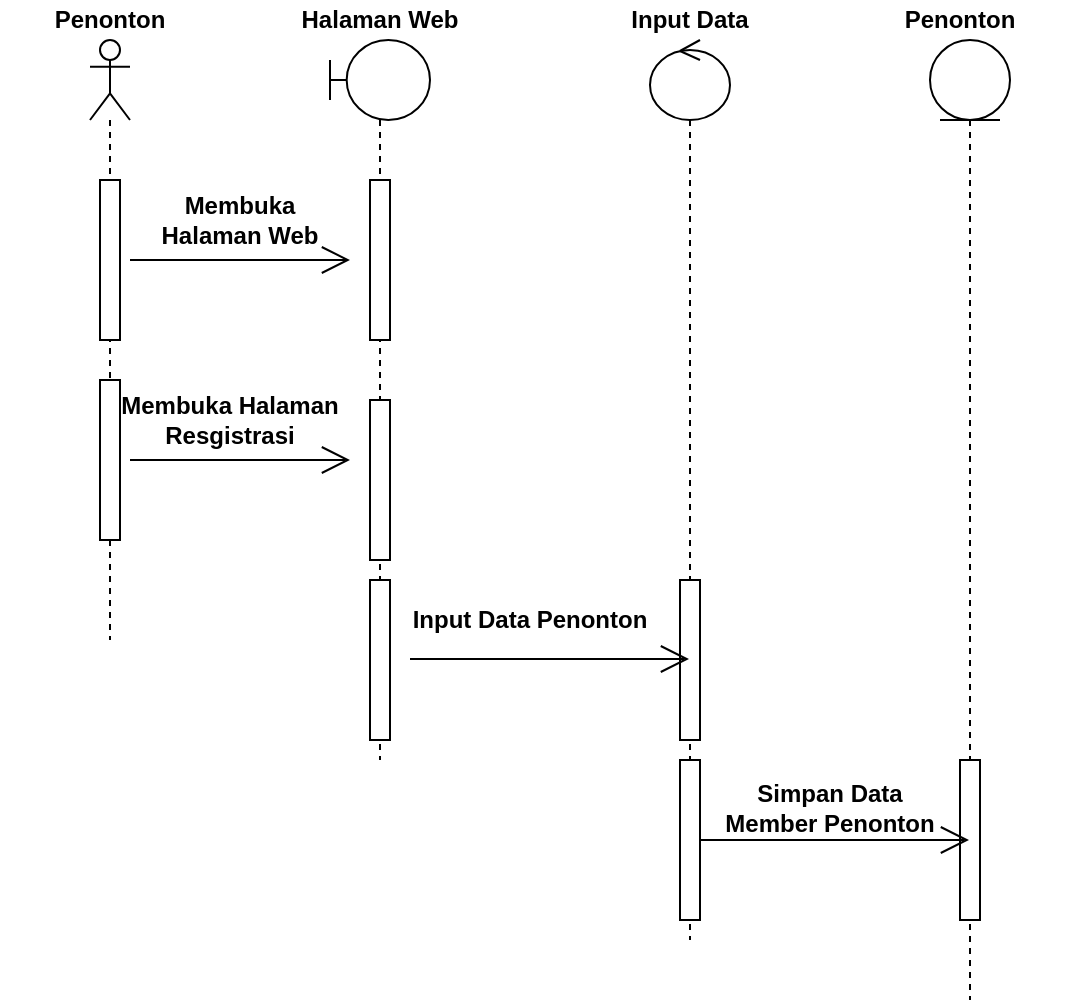 <mxfile version="14.6.9" type="github">
  <diagram id="aNnYn375Hr0FhxKOwfkN" name="Page-1">
    <mxGraphModel dx="1019" dy="555" grid="1" gridSize="10" guides="1" tooltips="1" connect="1" arrows="1" fold="1" page="1" pageScale="1" pageWidth="1169" pageHeight="827" math="0" shadow="0">
      <root>
        <mxCell id="0" />
        <mxCell id="1" parent="0" />
        <mxCell id="WU4Rts5Jgu9MvhKs6F56-61" value="" style="shape=umlLifeline;participant=umlActor;perimeter=lifelinePerimeter;whiteSpace=wrap;html=1;container=1;collapsible=0;recursiveResize=0;verticalAlign=top;spacingTop=36;outlineConnect=0;rounded=0;sketch=0;" vertex="1" parent="1">
          <mxGeometry x="220" y="40" width="20" height="300" as="geometry" />
        </mxCell>
        <mxCell id="WU4Rts5Jgu9MvhKs6F56-65" value="" style="html=1;points=[];perimeter=orthogonalPerimeter;rounded=0;sketch=0;" vertex="1" parent="WU4Rts5Jgu9MvhKs6F56-61">
          <mxGeometry x="5" y="70" width="10" height="80" as="geometry" />
        </mxCell>
        <mxCell id="WU4Rts5Jgu9MvhKs6F56-67" value="" style="html=1;points=[];perimeter=orthogonalPerimeter;rounded=0;sketch=0;" vertex="1" parent="WU4Rts5Jgu9MvhKs6F56-61">
          <mxGeometry x="5" y="170" width="10" height="80" as="geometry" />
        </mxCell>
        <mxCell id="WU4Rts5Jgu9MvhKs6F56-62" value="" style="shape=umlLifeline;participant=umlBoundary;perimeter=lifelinePerimeter;whiteSpace=wrap;html=1;container=1;collapsible=0;recursiveResize=0;verticalAlign=top;spacingTop=36;outlineConnect=0;rounded=0;sketch=0;" vertex="1" parent="1">
          <mxGeometry x="340" y="40" width="50" height="360" as="geometry" />
        </mxCell>
        <mxCell id="WU4Rts5Jgu9MvhKs6F56-66" value="" style="html=1;points=[];perimeter=orthogonalPerimeter;rounded=0;sketch=0;" vertex="1" parent="WU4Rts5Jgu9MvhKs6F56-62">
          <mxGeometry x="20" y="70" width="10" height="80" as="geometry" />
        </mxCell>
        <mxCell id="WU4Rts5Jgu9MvhKs6F56-68" value="" style="html=1;points=[];perimeter=orthogonalPerimeter;rounded=0;sketch=0;" vertex="1" parent="WU4Rts5Jgu9MvhKs6F56-62">
          <mxGeometry x="20" y="180" width="10" height="80" as="geometry" />
        </mxCell>
        <mxCell id="WU4Rts5Jgu9MvhKs6F56-69" value="" style="html=1;points=[];perimeter=orthogonalPerimeter;rounded=0;sketch=0;" vertex="1" parent="WU4Rts5Jgu9MvhKs6F56-62">
          <mxGeometry x="20" y="270" width="10" height="80" as="geometry" />
        </mxCell>
        <mxCell id="WU4Rts5Jgu9MvhKs6F56-63" value="" style="shape=umlLifeline;participant=umlEntity;perimeter=lifelinePerimeter;whiteSpace=wrap;html=1;container=1;collapsible=0;recursiveResize=0;verticalAlign=top;spacingTop=36;outlineConnect=0;rounded=0;sketch=0;" vertex="1" parent="1">
          <mxGeometry x="640" y="40" width="40" height="480" as="geometry" />
        </mxCell>
        <mxCell id="WU4Rts5Jgu9MvhKs6F56-72" value="" style="html=1;points=[];perimeter=orthogonalPerimeter;rounded=0;sketch=0;" vertex="1" parent="WU4Rts5Jgu9MvhKs6F56-63">
          <mxGeometry x="15" y="360" width="10" height="80" as="geometry" />
        </mxCell>
        <mxCell id="WU4Rts5Jgu9MvhKs6F56-64" value="" style="shape=umlLifeline;participant=umlControl;perimeter=lifelinePerimeter;whiteSpace=wrap;html=1;container=1;collapsible=0;recursiveResize=0;verticalAlign=top;spacingTop=36;outlineConnect=0;rounded=0;sketch=0;" vertex="1" parent="1">
          <mxGeometry x="500" y="40" width="40" height="450" as="geometry" />
        </mxCell>
        <mxCell id="WU4Rts5Jgu9MvhKs6F56-71" value="" style="html=1;points=[];perimeter=orthogonalPerimeter;rounded=0;sketch=0;" vertex="1" parent="WU4Rts5Jgu9MvhKs6F56-64">
          <mxGeometry x="15" y="360" width="10" height="80" as="geometry" />
        </mxCell>
        <mxCell id="WU4Rts5Jgu9MvhKs6F56-70" value="" style="html=1;points=[];perimeter=orthogonalPerimeter;rounded=0;sketch=0;" vertex="1" parent="1">
          <mxGeometry x="515" y="310" width="10" height="80" as="geometry" />
        </mxCell>
        <mxCell id="WU4Rts5Jgu9MvhKs6F56-73" value="" style="endArrow=open;endFill=1;endSize=12;html=1;" edge="1" parent="1">
          <mxGeometry width="160" relative="1" as="geometry">
            <mxPoint x="240" y="150" as="sourcePoint" />
            <mxPoint x="350" y="150" as="targetPoint" />
          </mxGeometry>
        </mxCell>
        <mxCell id="WU4Rts5Jgu9MvhKs6F56-74" value="" style="endArrow=open;endFill=1;endSize=12;html=1;" edge="1" parent="1">
          <mxGeometry width="160" relative="1" as="geometry">
            <mxPoint x="240" y="250" as="sourcePoint" />
            <mxPoint x="350" y="250" as="targetPoint" />
          </mxGeometry>
        </mxCell>
        <mxCell id="WU4Rts5Jgu9MvhKs6F56-75" value="" style="endArrow=open;endFill=1;endSize=12;html=1;" edge="1" parent="1" target="WU4Rts5Jgu9MvhKs6F56-64">
          <mxGeometry width="160" relative="1" as="geometry">
            <mxPoint x="380" y="349.5" as="sourcePoint" />
            <mxPoint x="490" y="349.5" as="targetPoint" />
          </mxGeometry>
        </mxCell>
        <mxCell id="WU4Rts5Jgu9MvhKs6F56-76" value="" style="endArrow=open;endFill=1;endSize=12;html=1;" edge="1" parent="1" target="WU4Rts5Jgu9MvhKs6F56-63">
          <mxGeometry width="160" relative="1" as="geometry">
            <mxPoint x="525" y="440" as="sourcePoint" />
            <mxPoint x="635" y="440" as="targetPoint" />
          </mxGeometry>
        </mxCell>
        <mxCell id="WU4Rts5Jgu9MvhKs6F56-77" value="Penonton" style="text;html=1;strokeColor=none;fillColor=none;align=center;verticalAlign=middle;whiteSpace=wrap;rounded=0;sketch=0;fontStyle=1" vertex="1" parent="1">
          <mxGeometry x="175" y="20" width="110" height="20" as="geometry" />
        </mxCell>
        <mxCell id="WU4Rts5Jgu9MvhKs6F56-78" value="Halaman Web" style="text;html=1;strokeColor=none;fillColor=none;align=center;verticalAlign=middle;whiteSpace=wrap;rounded=0;sketch=0;fontStyle=1" vertex="1" parent="1">
          <mxGeometry x="310" y="20" width="110" height="20" as="geometry" />
        </mxCell>
        <mxCell id="WU4Rts5Jgu9MvhKs6F56-79" value="Input Data" style="text;html=1;strokeColor=none;fillColor=none;align=center;verticalAlign=middle;whiteSpace=wrap;rounded=0;sketch=0;fontStyle=1" vertex="1" parent="1">
          <mxGeometry x="465" y="20" width="110" height="20" as="geometry" />
        </mxCell>
        <mxCell id="WU4Rts5Jgu9MvhKs6F56-80" value="Penonton" style="text;html=1;strokeColor=none;fillColor=none;align=center;verticalAlign=middle;whiteSpace=wrap;rounded=0;sketch=0;fontStyle=1" vertex="1" parent="1">
          <mxGeometry x="600" y="20" width="110" height="20" as="geometry" />
        </mxCell>
        <mxCell id="WU4Rts5Jgu9MvhKs6F56-81" value="Membuka Halaman Web" style="text;html=1;strokeColor=none;fillColor=none;align=center;verticalAlign=middle;whiteSpace=wrap;rounded=0;sketch=0;fontStyle=1" vertex="1" parent="1">
          <mxGeometry x="240" y="120" width="110" height="20" as="geometry" />
        </mxCell>
        <mxCell id="WU4Rts5Jgu9MvhKs6F56-82" value="Membuka Halaman Resgistrasi" style="text;html=1;strokeColor=none;fillColor=none;align=center;verticalAlign=middle;whiteSpace=wrap;rounded=0;sketch=0;fontStyle=1" vertex="1" parent="1">
          <mxGeometry x="230" y="220" width="120" height="20" as="geometry" />
        </mxCell>
        <mxCell id="WU4Rts5Jgu9MvhKs6F56-83" value="Input Data Penonton" style="text;html=1;strokeColor=none;fillColor=none;align=center;verticalAlign=middle;whiteSpace=wrap;rounded=0;sketch=0;fontStyle=1" vertex="1" parent="1">
          <mxGeometry x="380" y="320" width="120" height="20" as="geometry" />
        </mxCell>
        <mxCell id="WU4Rts5Jgu9MvhKs6F56-84" value="Simpan Data Member Penonton" style="text;html=1;strokeColor=none;fillColor=none;align=center;verticalAlign=middle;whiteSpace=wrap;rounded=0;sketch=0;fontStyle=1" vertex="1" parent="1">
          <mxGeometry x="530" y="414" width="120" height="20" as="geometry" />
        </mxCell>
      </root>
    </mxGraphModel>
  </diagram>
</mxfile>
